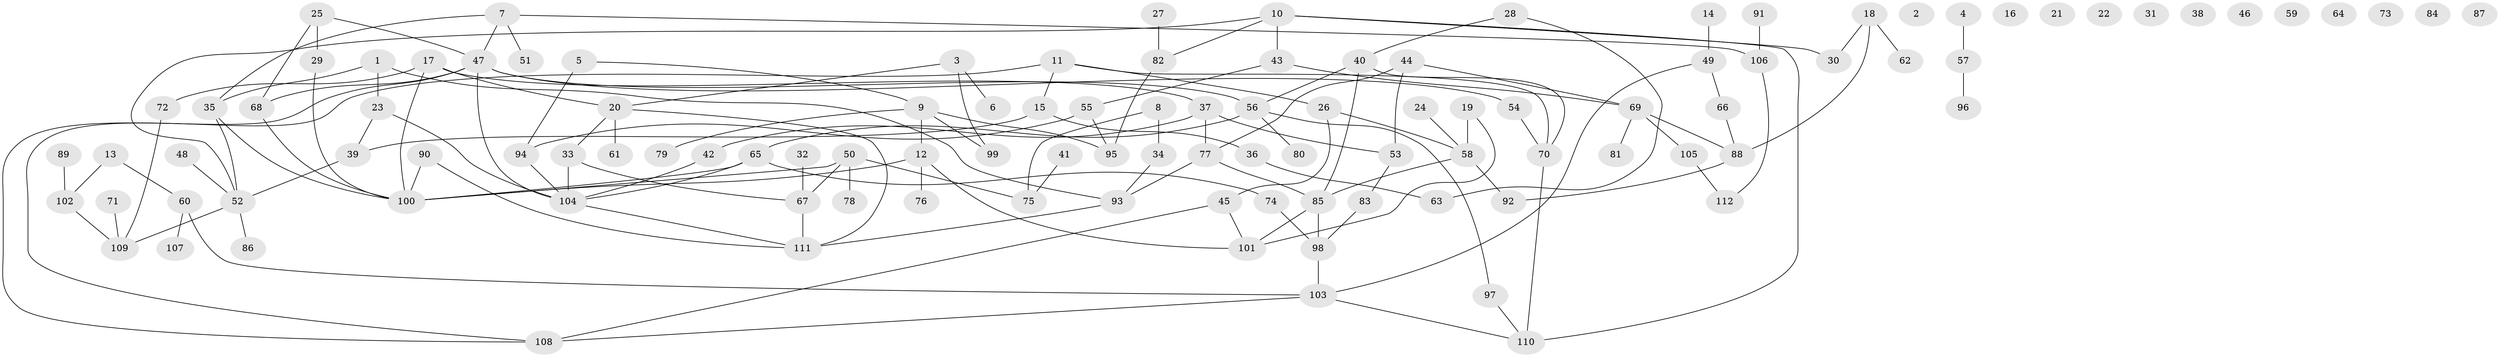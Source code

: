 // Generated by graph-tools (version 1.1) at 2025/49/03/09/25 03:49:05]
// undirected, 112 vertices, 143 edges
graph export_dot {
graph [start="1"]
  node [color=gray90,style=filled];
  1;
  2;
  3;
  4;
  5;
  6;
  7;
  8;
  9;
  10;
  11;
  12;
  13;
  14;
  15;
  16;
  17;
  18;
  19;
  20;
  21;
  22;
  23;
  24;
  25;
  26;
  27;
  28;
  29;
  30;
  31;
  32;
  33;
  34;
  35;
  36;
  37;
  38;
  39;
  40;
  41;
  42;
  43;
  44;
  45;
  46;
  47;
  48;
  49;
  50;
  51;
  52;
  53;
  54;
  55;
  56;
  57;
  58;
  59;
  60;
  61;
  62;
  63;
  64;
  65;
  66;
  67;
  68;
  69;
  70;
  71;
  72;
  73;
  74;
  75;
  76;
  77;
  78;
  79;
  80;
  81;
  82;
  83;
  84;
  85;
  86;
  87;
  88;
  89;
  90;
  91;
  92;
  93;
  94;
  95;
  96;
  97;
  98;
  99;
  100;
  101;
  102;
  103;
  104;
  105;
  106;
  107;
  108;
  109;
  110;
  111;
  112;
  1 -- 23;
  1 -- 35;
  1 -- 93;
  3 -- 6;
  3 -- 20;
  3 -- 99;
  4 -- 57;
  5 -- 9;
  5 -- 94;
  7 -- 35;
  7 -- 47;
  7 -- 51;
  7 -- 106;
  8 -- 34;
  8 -- 75;
  9 -- 12;
  9 -- 79;
  9 -- 95;
  9 -- 99;
  10 -- 30;
  10 -- 43;
  10 -- 52;
  10 -- 82;
  10 -- 110;
  11 -- 15;
  11 -- 26;
  11 -- 70;
  11 -- 108;
  12 -- 76;
  12 -- 100;
  12 -- 101;
  13 -- 60;
  13 -- 102;
  14 -- 49;
  15 -- 36;
  15 -- 39;
  17 -- 20;
  17 -- 37;
  17 -- 72;
  17 -- 100;
  18 -- 30;
  18 -- 62;
  18 -- 88;
  19 -- 58;
  19 -- 101;
  20 -- 33;
  20 -- 61;
  20 -- 111;
  23 -- 39;
  23 -- 104;
  24 -- 58;
  25 -- 29;
  25 -- 47;
  25 -- 68;
  26 -- 45;
  26 -- 58;
  27 -- 82;
  28 -- 40;
  28 -- 63;
  29 -- 100;
  32 -- 67;
  33 -- 67;
  33 -- 104;
  34 -- 93;
  35 -- 52;
  35 -- 100;
  36 -- 63;
  37 -- 42;
  37 -- 53;
  37 -- 77;
  39 -- 52;
  40 -- 56;
  40 -- 70;
  40 -- 85;
  41 -- 75;
  42 -- 104;
  43 -- 55;
  43 -- 69;
  44 -- 53;
  44 -- 69;
  44 -- 77;
  45 -- 101;
  45 -- 108;
  47 -- 54;
  47 -- 56;
  47 -- 68;
  47 -- 104;
  47 -- 108;
  48 -- 52;
  49 -- 66;
  49 -- 103;
  50 -- 67;
  50 -- 75;
  50 -- 78;
  50 -- 100;
  52 -- 86;
  52 -- 109;
  53 -- 83;
  54 -- 70;
  55 -- 94;
  55 -- 95;
  56 -- 65;
  56 -- 80;
  56 -- 97;
  57 -- 96;
  58 -- 85;
  58 -- 92;
  60 -- 103;
  60 -- 107;
  65 -- 74;
  65 -- 100;
  65 -- 104;
  66 -- 88;
  67 -- 111;
  68 -- 100;
  69 -- 81;
  69 -- 88;
  69 -- 105;
  70 -- 110;
  71 -- 109;
  72 -- 109;
  74 -- 98;
  77 -- 85;
  77 -- 93;
  82 -- 95;
  83 -- 98;
  85 -- 98;
  85 -- 101;
  88 -- 92;
  89 -- 102;
  90 -- 100;
  90 -- 111;
  91 -- 106;
  93 -- 111;
  94 -- 104;
  97 -- 110;
  98 -- 103;
  102 -- 109;
  103 -- 108;
  103 -- 110;
  104 -- 111;
  105 -- 112;
  106 -- 112;
}

